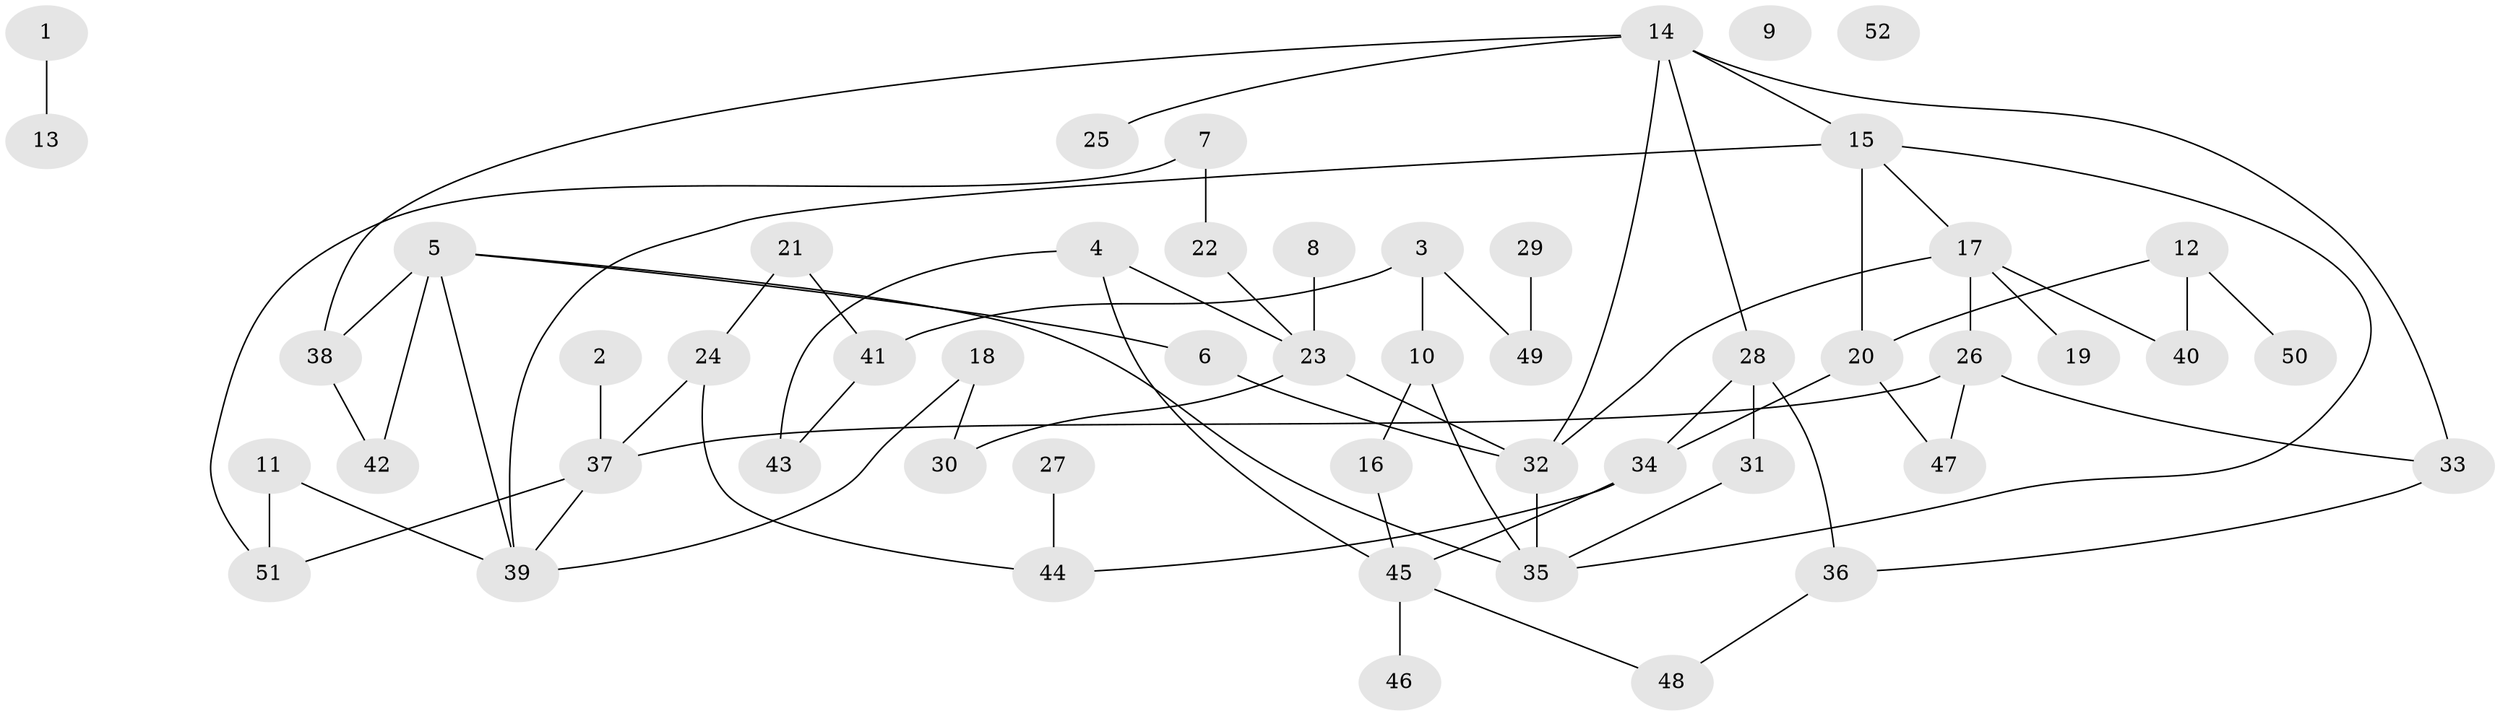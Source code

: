 // coarse degree distribution, {0: 0.0967741935483871, 4: 0.12903225806451613, 3: 0.1935483870967742, 7: 0.03225806451612903, 5: 0.16129032258064516, 2: 0.16129032258064516, 1: 0.16129032258064516, 9: 0.03225806451612903, 6: 0.03225806451612903}
// Generated by graph-tools (version 1.1) at 2025/41/03/06/25 10:41:21]
// undirected, 52 vertices, 70 edges
graph export_dot {
graph [start="1"]
  node [color=gray90,style=filled];
  1;
  2;
  3;
  4;
  5;
  6;
  7;
  8;
  9;
  10;
  11;
  12;
  13;
  14;
  15;
  16;
  17;
  18;
  19;
  20;
  21;
  22;
  23;
  24;
  25;
  26;
  27;
  28;
  29;
  30;
  31;
  32;
  33;
  34;
  35;
  36;
  37;
  38;
  39;
  40;
  41;
  42;
  43;
  44;
  45;
  46;
  47;
  48;
  49;
  50;
  51;
  52;
  1 -- 13;
  2 -- 37;
  3 -- 10;
  3 -- 41;
  3 -- 49;
  4 -- 23;
  4 -- 43;
  4 -- 45;
  5 -- 6;
  5 -- 35;
  5 -- 38;
  5 -- 39;
  5 -- 42;
  6 -- 32;
  7 -- 22;
  7 -- 51;
  8 -- 23;
  10 -- 16;
  10 -- 35;
  11 -- 39;
  11 -- 51;
  12 -- 20;
  12 -- 40;
  12 -- 50;
  14 -- 15;
  14 -- 25;
  14 -- 28;
  14 -- 32;
  14 -- 33;
  14 -- 38;
  15 -- 17;
  15 -- 20;
  15 -- 35;
  15 -- 39;
  16 -- 45;
  17 -- 19;
  17 -- 26;
  17 -- 32;
  17 -- 40;
  18 -- 30;
  18 -- 39;
  20 -- 34;
  20 -- 47;
  21 -- 24;
  21 -- 41;
  22 -- 23;
  23 -- 30;
  23 -- 32;
  24 -- 37;
  24 -- 44;
  26 -- 33;
  26 -- 37;
  26 -- 47;
  27 -- 44;
  28 -- 31;
  28 -- 34;
  28 -- 36;
  29 -- 49;
  31 -- 35;
  32 -- 35;
  33 -- 36;
  34 -- 44;
  34 -- 45;
  36 -- 48;
  37 -- 39;
  37 -- 51;
  38 -- 42;
  41 -- 43;
  45 -- 46;
  45 -- 48;
}

